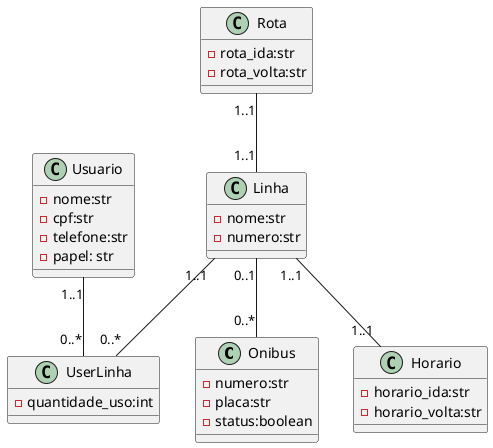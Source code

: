 @startuml mybus
class Onibus{
    -numero:str
    -placa:str
    -status:boolean
}
class Usuario{
    -nome:str
    -cpf:str
    -telefone:str
    -papel: str

}
class Linha{
    -nome:str
    -numero:str
}
class Rota{
    -rota_ida:str
    -rota_volta:str
}
class Horario{
    -horario_ida:str
    -horario_volta:str
}

class UserLinha{
    -quantidade_uso:int
}

Linha "0..1" -- "0..*" Onibus
Rota "1..1" -- "1..1"Linha
Linha "1..1" -- "1..1"Horario
Usuario "1..1" -- "0..*"UserLinha
Linha "1..1" -- "0..*" UserLinha

@enduml
